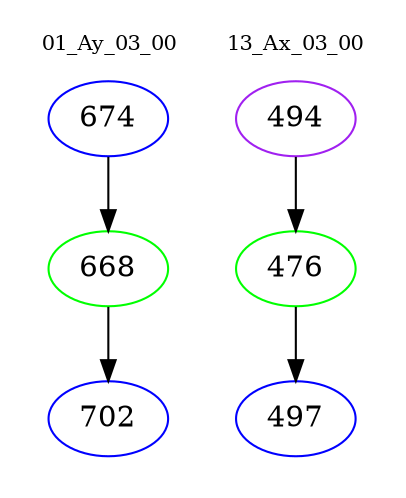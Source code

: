 digraph{
subgraph cluster_0 {
color = white
label = "01_Ay_03_00";
fontsize=10;
T0_674 [label="674", color="blue"]
T0_674 -> T0_668 [color="black"]
T0_668 [label="668", color="green"]
T0_668 -> T0_702 [color="black"]
T0_702 [label="702", color="blue"]
}
subgraph cluster_1 {
color = white
label = "13_Ax_03_00";
fontsize=10;
T1_494 [label="494", color="purple"]
T1_494 -> T1_476 [color="black"]
T1_476 [label="476", color="green"]
T1_476 -> T1_497 [color="black"]
T1_497 [label="497", color="blue"]
}
}
